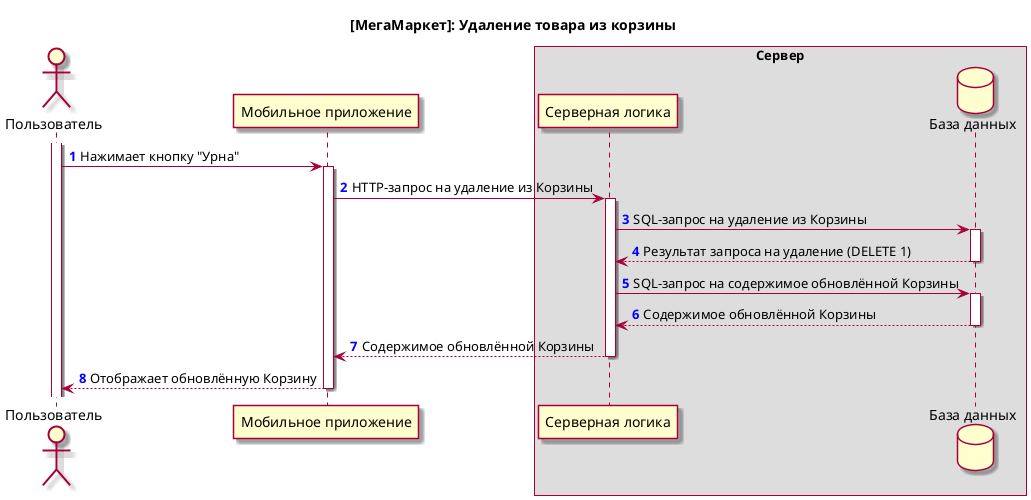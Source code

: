 @startuml T08_Sequence

skin rose
title [МегаМаркет]: Удаление товара из корзины
autonumber "<font color=blue><b>"


actor Пользователь as User
participant "Мобильное приложение" as Frontend

box Сервер
participant "Серверная логика" as Backend
database "База данных" as DB
end box


activate User
User->Frontend: Нажимает кнопку "Урна"

activate Frontend
Frontend->Backend: HTTP-запрос на удаление из Корзины

activate Backend
Backend->DB: SQL-запрос на удаление из Корзины

activate DB
DB-->Backend: Результат запроса на удаление (DELETE 1)
deactivate DB


Backend->DB: SQL-запрос на содержимое обновлённой Корзины
activate DB
DB-->Backend: Содержимое обновлённой Корзины
deactivate DB

Backend-->Frontend: Содержимое обновлённой Корзины
deactivate Backend

Frontend-->User: Отображает обновлённую Корзину
deactivate Frontend

@enduml
